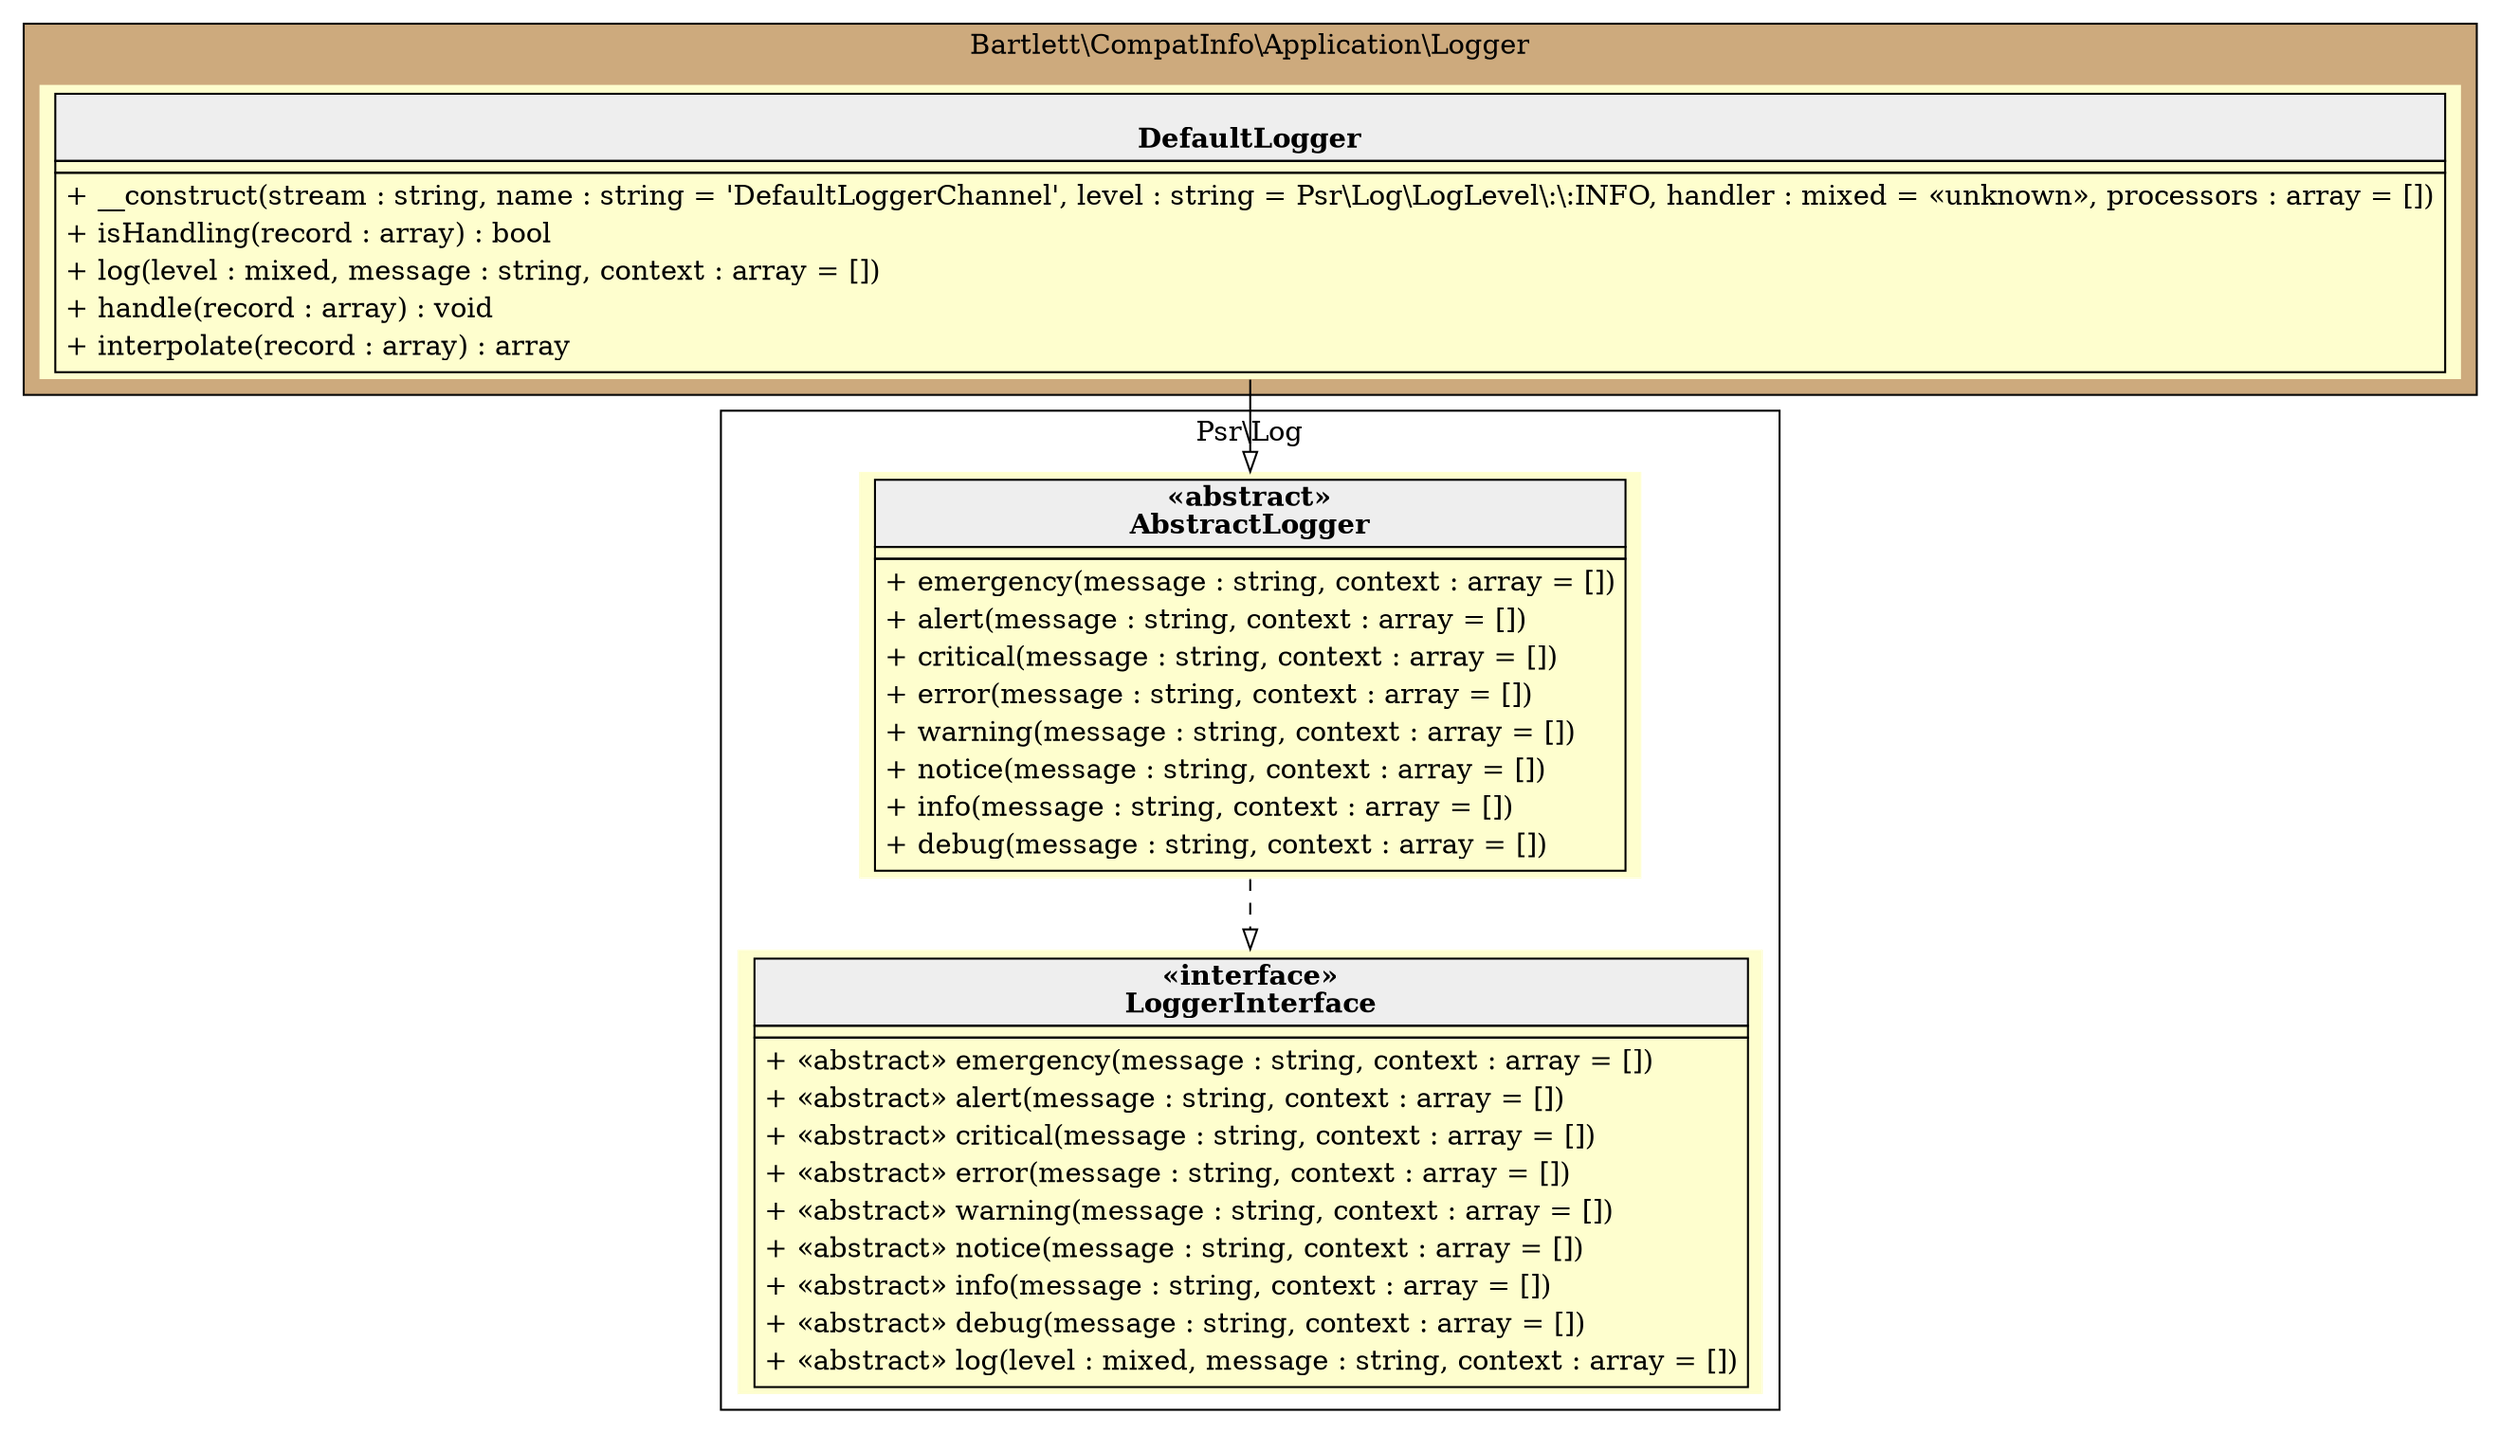 digraph {
  graph [rankdir="TB" bgcolor="transparent"]
  node [fillcolor="#FEFECE" style="filled"]
  subgraph cluster_0 {
    graph [bgcolor="burlywood3"]
    label = "Bartlett\\CompatInfo\\Application\\Logger"
    "Bartlett\\CompatInfo\\Application\\Logger\\DefaultLogger" [shape="none" label=<
<table cellspacing="0" border="0" cellborder="1">
    <tr><td bgcolor="#eeeeee"><b><br/>DefaultLogger</b></td></tr>
    <tr><td></td></tr>
    <tr><td><table border="0" cellspacing="0" cellpadding="2">
    <tr><td align="left">+ __construct(stream : string, name : string = 'DefaultLoggerChannel', level : string = Psr\\Log\\LogLevel\:\:INFO, handler : mixed = «unknown», processors : array = [])</td></tr>
    <tr><td align="left">+ isHandling(record : array) : bool</td></tr>
    <tr><td align="left">+ log(level : mixed, message : string, context : array = [])</td></tr>
    <tr><td align="left">+ handle(record : array) : void</td></tr>
    <tr><td align="left">+ interpolate(record : array) : array</td></tr>
</table></td></tr>
</table>>]
  }
  subgraph cluster_1 {
    label = "Psr\\Log"
    "Psr\\Log\\AbstractLogger" [shape="none" label=<
<table cellspacing="0" border="0" cellborder="1">
    <tr><td bgcolor="#eeeeee"><b>«abstract»<br/>AbstractLogger</b></td></tr>
    <tr><td></td></tr>
    <tr><td><table border="0" cellspacing="0" cellpadding="2">
    <tr><td align="left">+ emergency(message : string, context : array = [])</td></tr>
    <tr><td align="left">+ alert(message : string, context : array = [])</td></tr>
    <tr><td align="left">+ critical(message : string, context : array = [])</td></tr>
    <tr><td align="left">+ error(message : string, context : array = [])</td></tr>
    <tr><td align="left">+ warning(message : string, context : array = [])</td></tr>
    <tr><td align="left">+ notice(message : string, context : array = [])</td></tr>
    <tr><td align="left">+ info(message : string, context : array = [])</td></tr>
    <tr><td align="left">+ debug(message : string, context : array = [])</td></tr>
</table></td></tr>
</table>>]
    "Psr\\Log\\LoggerInterface" [shape="none" label=<
<table cellspacing="0" border="0" cellborder="1">
    <tr><td bgcolor="#eeeeee"><b>«interface»<br/>LoggerInterface</b></td></tr>
    <tr><td></td></tr>
    <tr><td><table border="0" cellspacing="0" cellpadding="2">
    <tr><td align="left">+ «abstract» emergency(message : string, context : array = [])</td></tr>
    <tr><td align="left">+ «abstract» alert(message : string, context : array = [])</td></tr>
    <tr><td align="left">+ «abstract» critical(message : string, context : array = [])</td></tr>
    <tr><td align="left">+ «abstract» error(message : string, context : array = [])</td></tr>
    <tr><td align="left">+ «abstract» warning(message : string, context : array = [])</td></tr>
    <tr><td align="left">+ «abstract» notice(message : string, context : array = [])</td></tr>
    <tr><td align="left">+ «abstract» info(message : string, context : array = [])</td></tr>
    <tr><td align="left">+ «abstract» debug(message : string, context : array = [])</td></tr>
    <tr><td align="left">+ «abstract» log(level : mixed, message : string, context : array = [])</td></tr>
</table></td></tr>
</table>>]
  }
  "Psr\\Log\\AbstractLogger" -> "Psr\\Log\\LoggerInterface" [arrowhead="empty" style="dashed"]
  "Bartlett\\CompatInfo\\Application\\Logger\\DefaultLogger" -> "Psr\\Log\\AbstractLogger" [arrowhead="empty" style="filled"]
}
